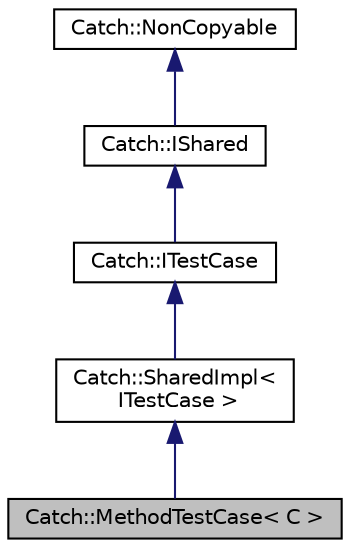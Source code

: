 digraph "Catch::MethodTestCase&lt; C &gt;"
{
  edge [fontname="Helvetica",fontsize="10",labelfontname="Helvetica",labelfontsize="10"];
  node [fontname="Helvetica",fontsize="10",shape=record];
  Node1 [label="Catch::MethodTestCase\< C \>",height=0.2,width=0.4,color="black", fillcolor="grey75", style="filled", fontcolor="black"];
  Node2 -> Node1 [dir="back",color="midnightblue",fontsize="10",style="solid"];
  Node2 [label="Catch::SharedImpl\<\l ITestCase \>",height=0.2,width=0.4,color="black", fillcolor="white", style="filled",URL="$d7/d91/structCatch_1_1SharedImpl.html"];
  Node3 -> Node2 [dir="back",color="midnightblue",fontsize="10",style="solid"];
  Node3 [label="Catch::ITestCase",height=0.2,width=0.4,color="black", fillcolor="white", style="filled",URL="$de/d8c/structCatch_1_1ITestCase.html"];
  Node4 -> Node3 [dir="back",color="midnightblue",fontsize="10",style="solid"];
  Node4 [label="Catch::IShared",height=0.2,width=0.4,color="black", fillcolor="white", style="filled",URL="$d1/dc1/structCatch_1_1IShared.html"];
  Node5 -> Node4 [dir="back",color="midnightblue",fontsize="10",style="solid"];
  Node5 [label="Catch::NonCopyable",height=0.2,width=0.4,color="black", fillcolor="white", style="filled",URL="$dc/d1c/classCatch_1_1NonCopyable.html"];
}
